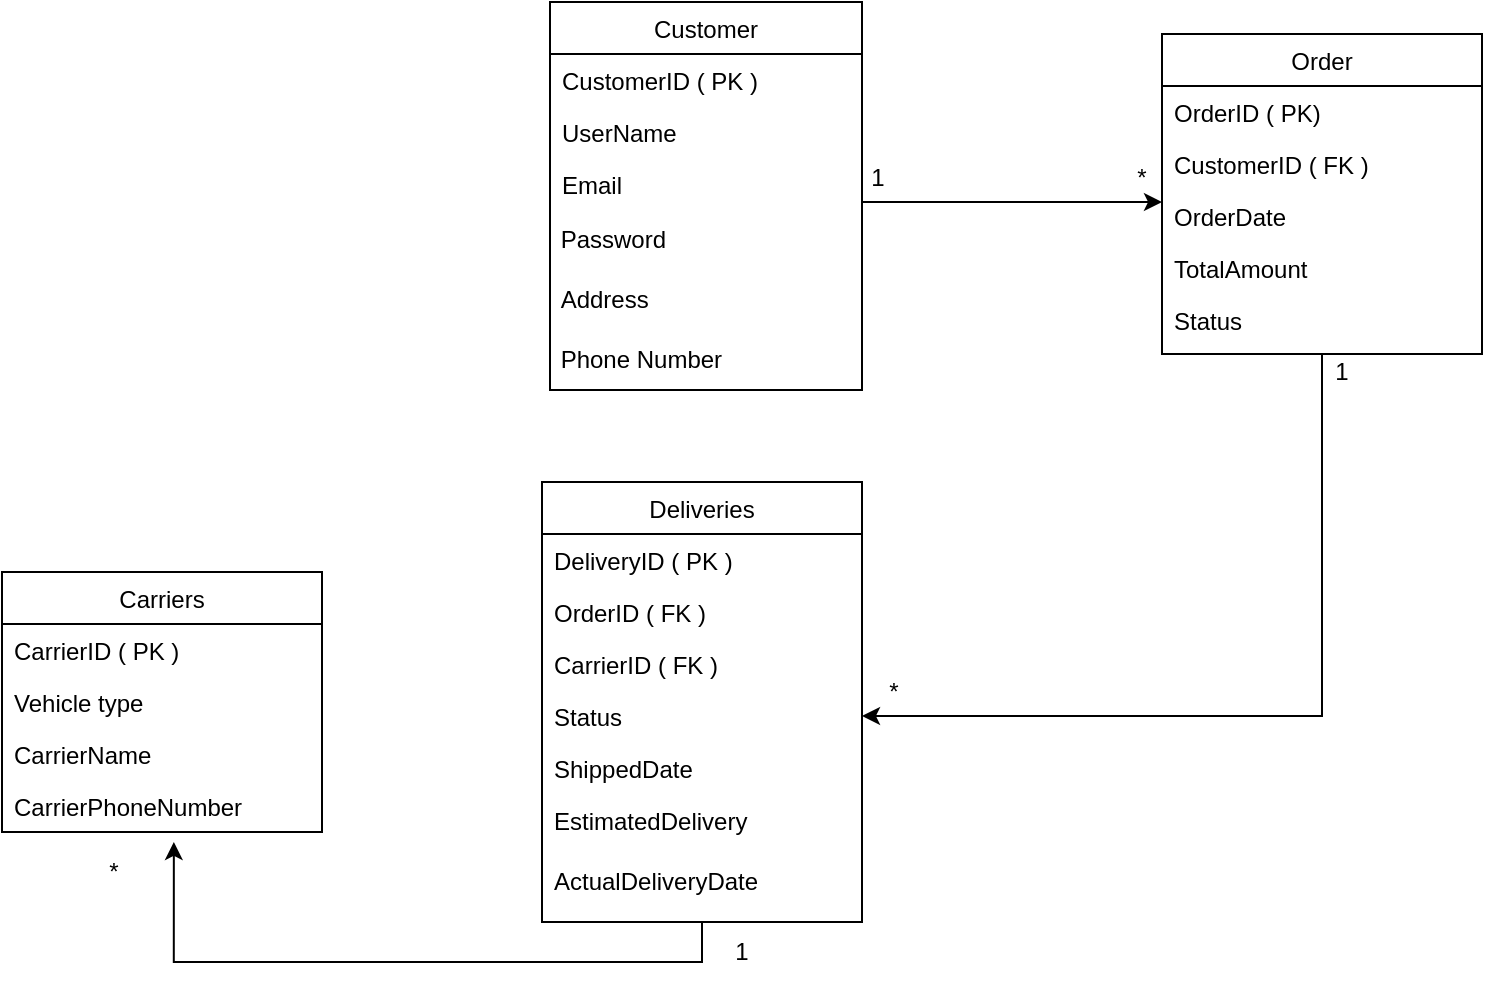 <mxfile version="24.4.8" type="github">
  <diagram id="C5RBs43oDa-KdzZeNtuy" name="Page-1">
    <mxGraphModel dx="795" dy="542" grid="1" gridSize="10" guides="1" tooltips="1" connect="1" arrows="1" fold="1" page="1" pageScale="1" pageWidth="827" pageHeight="1169" math="0" shadow="0">
      <root>
        <mxCell id="WIyWlLk6GJQsqaUBKTNV-0" />
        <mxCell id="WIyWlLk6GJQsqaUBKTNV-1" parent="WIyWlLk6GJQsqaUBKTNV-0" />
        <mxCell id="H5q2R6B4VlfZvubzBVlR-1" value="Customer" style="swimlane;fontStyle=0;align=center;verticalAlign=top;childLayout=stackLayout;horizontal=1;startSize=26;horizontalStack=0;resizeParent=1;resizeLast=0;collapsible=1;marginBottom=0;rounded=0;shadow=0;strokeWidth=1;" vertex="1" parent="WIyWlLk6GJQsqaUBKTNV-1">
          <mxGeometry x="348" y="100" width="156" height="194" as="geometry">
            <mxRectangle x="348" y="100" width="160" height="26" as="alternateBounds" />
          </mxGeometry>
        </mxCell>
        <mxCell id="H5q2R6B4VlfZvubzBVlR-2" value="CustomerID ( PK )" style="text;align=left;verticalAlign=top;spacingLeft=4;spacingRight=4;overflow=hidden;rotatable=0;points=[[0,0.5],[1,0.5]];portConstraint=eastwest;rounded=0;shadow=0;html=0;" vertex="1" parent="H5q2R6B4VlfZvubzBVlR-1">
          <mxGeometry y="26" width="156" height="26" as="geometry" />
        </mxCell>
        <mxCell id="H5q2R6B4VlfZvubzBVlR-4" value="UserName" style="text;align=left;verticalAlign=top;spacingLeft=4;spacingRight=4;overflow=hidden;rotatable=0;points=[[0,0.5],[1,0.5]];portConstraint=eastwest;rounded=0;shadow=0;html=0;" vertex="1" parent="H5q2R6B4VlfZvubzBVlR-1">
          <mxGeometry y="52" width="156" height="26" as="geometry" />
        </mxCell>
        <mxCell id="H5q2R6B4VlfZvubzBVlR-5" value="Email" style="text;align=left;verticalAlign=top;spacingLeft=4;spacingRight=4;overflow=hidden;rotatable=0;points=[[0,0.5],[1,0.5]];portConstraint=eastwest;rounded=0;shadow=0;html=0;" vertex="1" parent="H5q2R6B4VlfZvubzBVlR-1">
          <mxGeometry y="78" width="156" height="26" as="geometry" />
        </mxCell>
        <mxCell id="H5q2R6B4VlfZvubzBVlR-8" value="&amp;nbsp;Password" style="text;html=1;align=left;verticalAlign=middle;whiteSpace=wrap;rounded=0;fontFamily=Helvetica;fontSize=12;fontColor=default;fontStyle=0;" vertex="1" parent="H5q2R6B4VlfZvubzBVlR-1">
          <mxGeometry y="104" width="156" height="30" as="geometry" />
        </mxCell>
        <mxCell id="H5q2R6B4VlfZvubzBVlR-9" value="&amp;nbsp;Address" style="text;html=1;align=left;verticalAlign=middle;whiteSpace=wrap;rounded=0;" vertex="1" parent="H5q2R6B4VlfZvubzBVlR-1">
          <mxGeometry y="134" width="156" height="30" as="geometry" />
        </mxCell>
        <mxCell id="H5q2R6B4VlfZvubzBVlR-10" value="&amp;nbsp;Phone Number" style="text;html=1;align=left;verticalAlign=middle;whiteSpace=wrap;rounded=0;" vertex="1" parent="H5q2R6B4VlfZvubzBVlR-1">
          <mxGeometry y="164" width="156" height="30" as="geometry" />
        </mxCell>
        <mxCell id="H5q2R6B4VlfZvubzBVlR-12" style="edgeStyle=orthogonalEdgeStyle;rounded=0;orthogonalLoop=1;jettySize=auto;html=1;exitX=0.5;exitY=1;exitDx=0;exitDy=0;entryX=0.5;entryY=1;entryDx=0;entryDy=0;fontFamily=Helvetica;fontSize=12;fontColor=default;fontStyle=0;" edge="1" parent="H5q2R6B4VlfZvubzBVlR-1" source="H5q2R6B4VlfZvubzBVlR-1" target="H5q2R6B4VlfZvubzBVlR-10">
          <mxGeometry relative="1" as="geometry" />
        </mxCell>
        <mxCell id="H5q2R6B4VlfZvubzBVlR-13" value="Order" style="swimlane;fontStyle=0;align=center;verticalAlign=top;childLayout=stackLayout;horizontal=1;startSize=26;horizontalStack=0;resizeParent=1;resizeLast=0;collapsible=1;marginBottom=0;rounded=0;shadow=0;strokeWidth=1;" vertex="1" parent="WIyWlLk6GJQsqaUBKTNV-1">
          <mxGeometry x="654" y="116" width="160" height="160" as="geometry">
            <mxRectangle x="654" y="116" width="160" height="26" as="alternateBounds" />
          </mxGeometry>
        </mxCell>
        <mxCell id="H5q2R6B4VlfZvubzBVlR-14" value="OrderID ( PK)" style="text;align=left;verticalAlign=top;spacingLeft=4;spacingRight=4;overflow=hidden;rotatable=0;points=[[0,0.5],[1,0.5]];portConstraint=eastwest;rounded=0;shadow=0;html=0;" vertex="1" parent="H5q2R6B4VlfZvubzBVlR-13">
          <mxGeometry y="26" width="160" height="26" as="geometry" />
        </mxCell>
        <mxCell id="H5q2R6B4VlfZvubzBVlR-15" value="CustomerID ( FK )" style="text;align=left;verticalAlign=top;spacingLeft=4;spacingRight=4;overflow=hidden;rotatable=0;points=[[0,0.5],[1,0.5]];portConstraint=eastwest;rounded=0;shadow=0;html=0;" vertex="1" parent="H5q2R6B4VlfZvubzBVlR-13">
          <mxGeometry y="52" width="160" height="26" as="geometry" />
        </mxCell>
        <mxCell id="H5q2R6B4VlfZvubzBVlR-16" value="OrderDate" style="text;align=left;verticalAlign=top;spacingLeft=4;spacingRight=4;overflow=hidden;rotatable=0;points=[[0,0.5],[1,0.5]];portConstraint=eastwest;rounded=0;shadow=0;html=0;" vertex="1" parent="H5q2R6B4VlfZvubzBVlR-13">
          <mxGeometry y="78" width="160" height="26" as="geometry" />
        </mxCell>
        <mxCell id="H5q2R6B4VlfZvubzBVlR-21" value="TotalAmount" style="text;align=left;verticalAlign=top;spacingLeft=4;spacingRight=4;overflow=hidden;rotatable=0;points=[[0,0.5],[1,0.5]];portConstraint=eastwest;rounded=0;shadow=0;html=0;" vertex="1" parent="H5q2R6B4VlfZvubzBVlR-13">
          <mxGeometry y="104" width="160" height="26" as="geometry" />
        </mxCell>
        <mxCell id="H5q2R6B4VlfZvubzBVlR-22" value="Status" style="text;align=left;verticalAlign=top;spacingLeft=4;spacingRight=4;overflow=hidden;rotatable=0;points=[[0,0.5],[1,0.5]];portConstraint=eastwest;rounded=0;shadow=0;html=0;" vertex="1" parent="H5q2R6B4VlfZvubzBVlR-13">
          <mxGeometry y="130" width="160" height="30" as="geometry" />
        </mxCell>
        <mxCell id="H5q2R6B4VlfZvubzBVlR-38" value="Deliveries" style="swimlane;fontStyle=0;align=center;verticalAlign=top;childLayout=stackLayout;horizontal=1;startSize=26;horizontalStack=0;resizeParent=1;resizeLast=0;collapsible=1;marginBottom=0;rounded=0;shadow=0;strokeWidth=1;" vertex="1" parent="WIyWlLk6GJQsqaUBKTNV-1">
          <mxGeometry x="344" y="340" width="160" height="220" as="geometry">
            <mxRectangle x="550" y="140" width="160" height="26" as="alternateBounds" />
          </mxGeometry>
        </mxCell>
        <mxCell id="H5q2R6B4VlfZvubzBVlR-39" value="DeliveryID ( PK )" style="text;align=left;verticalAlign=top;spacingLeft=4;spacingRight=4;overflow=hidden;rotatable=0;points=[[0,0.5],[1,0.5]];portConstraint=eastwest;rounded=0;shadow=0;html=0;" vertex="1" parent="H5q2R6B4VlfZvubzBVlR-38">
          <mxGeometry y="26" width="160" height="26" as="geometry" />
        </mxCell>
        <mxCell id="H5q2R6B4VlfZvubzBVlR-40" value="OrderID ( FK )" style="text;align=left;verticalAlign=top;spacingLeft=4;spacingRight=4;overflow=hidden;rotatable=0;points=[[0,0.5],[1,0.5]];portConstraint=eastwest;rounded=0;shadow=0;html=0;" vertex="1" parent="H5q2R6B4VlfZvubzBVlR-38">
          <mxGeometry y="52" width="160" height="26" as="geometry" />
        </mxCell>
        <mxCell id="H5q2R6B4VlfZvubzBVlR-41" value="CarrierID ( FK )" style="text;align=left;verticalAlign=top;spacingLeft=4;spacingRight=4;overflow=hidden;rotatable=0;points=[[0,0.5],[1,0.5]];portConstraint=eastwest;rounded=0;shadow=0;html=0;" vertex="1" parent="H5q2R6B4VlfZvubzBVlR-38">
          <mxGeometry y="78" width="160" height="26" as="geometry" />
        </mxCell>
        <mxCell id="H5q2R6B4VlfZvubzBVlR-113" value="Status" style="text;align=left;verticalAlign=top;spacingLeft=4;spacingRight=4;overflow=hidden;rotatable=0;points=[[0,0.5],[1,0.5]];portConstraint=eastwest;rounded=0;shadow=0;html=0;" vertex="1" parent="H5q2R6B4VlfZvubzBVlR-38">
          <mxGeometry y="104" width="160" height="26" as="geometry" />
        </mxCell>
        <mxCell id="H5q2R6B4VlfZvubzBVlR-42" value="ShippedDate" style="text;align=left;verticalAlign=top;spacingLeft=4;spacingRight=4;overflow=hidden;rotatable=0;points=[[0,0.5],[1,0.5]];portConstraint=eastwest;rounded=0;shadow=0;html=0;" vertex="1" parent="H5q2R6B4VlfZvubzBVlR-38">
          <mxGeometry y="130" width="160" height="26" as="geometry" />
        </mxCell>
        <mxCell id="H5q2R6B4VlfZvubzBVlR-43" value="EstimatedDelivery" style="text;align=left;verticalAlign=top;spacingLeft=4;spacingRight=4;overflow=hidden;rotatable=0;points=[[0,0.5],[1,0.5]];portConstraint=eastwest;rounded=0;shadow=0;html=0;" vertex="1" parent="H5q2R6B4VlfZvubzBVlR-38">
          <mxGeometry y="156" width="160" height="30" as="geometry" />
        </mxCell>
        <mxCell id="H5q2R6B4VlfZvubzBVlR-44" value="ActualDeliveryDate" style="text;align=left;verticalAlign=top;spacingLeft=4;spacingRight=4;overflow=hidden;rotatable=0;points=[[0,0.5],[1,0.5]];portConstraint=eastwest;rounded=0;shadow=0;html=0;" vertex="1" parent="H5q2R6B4VlfZvubzBVlR-38">
          <mxGeometry y="186" width="160" height="30" as="geometry" />
        </mxCell>
        <mxCell id="H5q2R6B4VlfZvubzBVlR-46" value="Carriers" style="swimlane;fontStyle=0;align=center;verticalAlign=top;childLayout=stackLayout;horizontal=1;startSize=26;horizontalStack=0;resizeParent=1;resizeLast=0;collapsible=1;marginBottom=0;rounded=0;shadow=0;strokeWidth=1;" vertex="1" parent="WIyWlLk6GJQsqaUBKTNV-1">
          <mxGeometry x="74" y="385" width="160" height="130" as="geometry">
            <mxRectangle x="550" y="140" width="160" height="26" as="alternateBounds" />
          </mxGeometry>
        </mxCell>
        <mxCell id="H5q2R6B4VlfZvubzBVlR-47" value="CarrierID ( PK )" style="text;align=left;verticalAlign=top;spacingLeft=4;spacingRight=4;overflow=hidden;rotatable=0;points=[[0,0.5],[1,0.5]];portConstraint=eastwest;rounded=0;shadow=0;html=0;" vertex="1" parent="H5q2R6B4VlfZvubzBVlR-46">
          <mxGeometry y="26" width="160" height="26" as="geometry" />
        </mxCell>
        <mxCell id="H5q2R6B4VlfZvubzBVlR-49" value="Vehicle type" style="text;align=left;verticalAlign=top;spacingLeft=4;spacingRight=4;overflow=hidden;rotatable=0;points=[[0,0.5],[1,0.5]];portConstraint=eastwest;rounded=0;shadow=0;html=0;" vertex="1" parent="H5q2R6B4VlfZvubzBVlR-46">
          <mxGeometry y="52" width="160" height="26" as="geometry" />
        </mxCell>
        <mxCell id="H5q2R6B4VlfZvubzBVlR-48" value="CarrierName" style="text;align=left;verticalAlign=top;spacingLeft=4;spacingRight=4;overflow=hidden;rotatable=0;points=[[0,0.5],[1,0.5]];portConstraint=eastwest;rounded=0;shadow=0;html=0;" vertex="1" parent="H5q2R6B4VlfZvubzBVlR-46">
          <mxGeometry y="78" width="160" height="26" as="geometry" />
        </mxCell>
        <mxCell id="H5q2R6B4VlfZvubzBVlR-96" value="CarrierPhoneNumber" style="text;align=left;verticalAlign=top;spacingLeft=4;spacingRight=4;overflow=hidden;rotatable=0;points=[[0,0.5],[1,0.5]];portConstraint=eastwest;rounded=0;shadow=0;html=0;" vertex="1" parent="H5q2R6B4VlfZvubzBVlR-46">
          <mxGeometry y="104" width="160" height="26" as="geometry" />
        </mxCell>
        <mxCell id="H5q2R6B4VlfZvubzBVlR-78" value="" style="endArrow=classic;html=1;rounded=0;fontFamily=Helvetica;fontSize=12;fontColor=default;fontStyle=0;" edge="1" parent="WIyWlLk6GJQsqaUBKTNV-1">
          <mxGeometry width="50" height="50" relative="1" as="geometry">
            <mxPoint x="504" y="200" as="sourcePoint" />
            <mxPoint x="654" y="200" as="targetPoint" />
          </mxGeometry>
        </mxCell>
        <mxCell id="H5q2R6B4VlfZvubzBVlR-79" value="1" style="text;html=1;align=center;verticalAlign=middle;whiteSpace=wrap;rounded=0;fontFamily=Helvetica;fontSize=12;fontColor=default;fontStyle=0;" vertex="1" parent="WIyWlLk6GJQsqaUBKTNV-1">
          <mxGeometry x="482" y="173" width="60" height="30" as="geometry" />
        </mxCell>
        <mxCell id="H5q2R6B4VlfZvubzBVlR-80" value="*" style="text;html=1;align=center;verticalAlign=middle;whiteSpace=wrap;rounded=0;fontFamily=Helvetica;fontSize=12;fontColor=default;fontStyle=0;" vertex="1" parent="WIyWlLk6GJQsqaUBKTNV-1">
          <mxGeometry x="614" y="173" width="60" height="30" as="geometry" />
        </mxCell>
        <mxCell id="H5q2R6B4VlfZvubzBVlR-81" value="" style="endArrow=classic;html=1;rounded=0;fontFamily=Helvetica;fontSize=12;fontColor=default;fontStyle=0;entryX=1;entryY=0.5;entryDx=0;entryDy=0;exitX=0.5;exitY=1;exitDx=0;exitDy=0;" edge="1" parent="WIyWlLk6GJQsqaUBKTNV-1" source="H5q2R6B4VlfZvubzBVlR-13" target="H5q2R6B4VlfZvubzBVlR-113">
          <mxGeometry width="50" height="50" relative="1" as="geometry">
            <mxPoint x="734" y="290" as="sourcePoint" />
            <mxPoint x="734" y="360" as="targetPoint" />
            <Array as="points">
              <mxPoint x="734" y="457" />
            </Array>
          </mxGeometry>
        </mxCell>
        <mxCell id="H5q2R6B4VlfZvubzBVlR-82" value="1" style="text;html=1;align=center;verticalAlign=middle;whiteSpace=wrap;rounded=0;fontFamily=Helvetica;fontSize=12;fontColor=default;fontStyle=0;" vertex="1" parent="WIyWlLk6GJQsqaUBKTNV-1">
          <mxGeometry x="714" y="270" width="60" height="30" as="geometry" />
        </mxCell>
        <mxCell id="H5q2R6B4VlfZvubzBVlR-85" value="*" style="text;html=1;align=center;verticalAlign=middle;whiteSpace=wrap;rounded=0;fontFamily=Helvetica;fontSize=12;fontColor=default;fontStyle=0;" vertex="1" parent="WIyWlLk6GJQsqaUBKTNV-1">
          <mxGeometry x="490" y="430" width="60" height="30" as="geometry" />
        </mxCell>
        <mxCell id="H5q2R6B4VlfZvubzBVlR-91" value="*" style="text;html=1;align=center;verticalAlign=middle;whiteSpace=wrap;rounded=0;fontFamily=Helvetica;fontSize=12;fontColor=default;fontStyle=0;" vertex="1" parent="WIyWlLk6GJQsqaUBKTNV-1">
          <mxGeometry x="100" y="520" width="60" height="30" as="geometry" />
        </mxCell>
        <mxCell id="H5q2R6B4VlfZvubzBVlR-92" value="1" style="text;html=1;align=center;verticalAlign=middle;whiteSpace=wrap;rounded=0;fontFamily=Helvetica;fontSize=12;fontColor=default;fontStyle=0;" vertex="1" parent="WIyWlLk6GJQsqaUBKTNV-1">
          <mxGeometry x="414" y="560" width="60" height="30" as="geometry" />
        </mxCell>
        <mxCell id="H5q2R6B4VlfZvubzBVlR-118" style="edgeStyle=orthogonalEdgeStyle;rounded=0;orthogonalLoop=1;jettySize=auto;html=1;exitX=0.5;exitY=1;exitDx=0;exitDy=0;entryX=0.537;entryY=1.192;entryDx=0;entryDy=0;entryPerimeter=0;fontFamily=Helvetica;fontSize=12;fontColor=default;fontStyle=0;" edge="1" parent="WIyWlLk6GJQsqaUBKTNV-1" source="H5q2R6B4VlfZvubzBVlR-38" target="H5q2R6B4VlfZvubzBVlR-96">
          <mxGeometry relative="1" as="geometry">
            <Array as="points">
              <mxPoint x="424" y="580" />
              <mxPoint x="160" y="580" />
            </Array>
          </mxGeometry>
        </mxCell>
      </root>
    </mxGraphModel>
  </diagram>
</mxfile>
